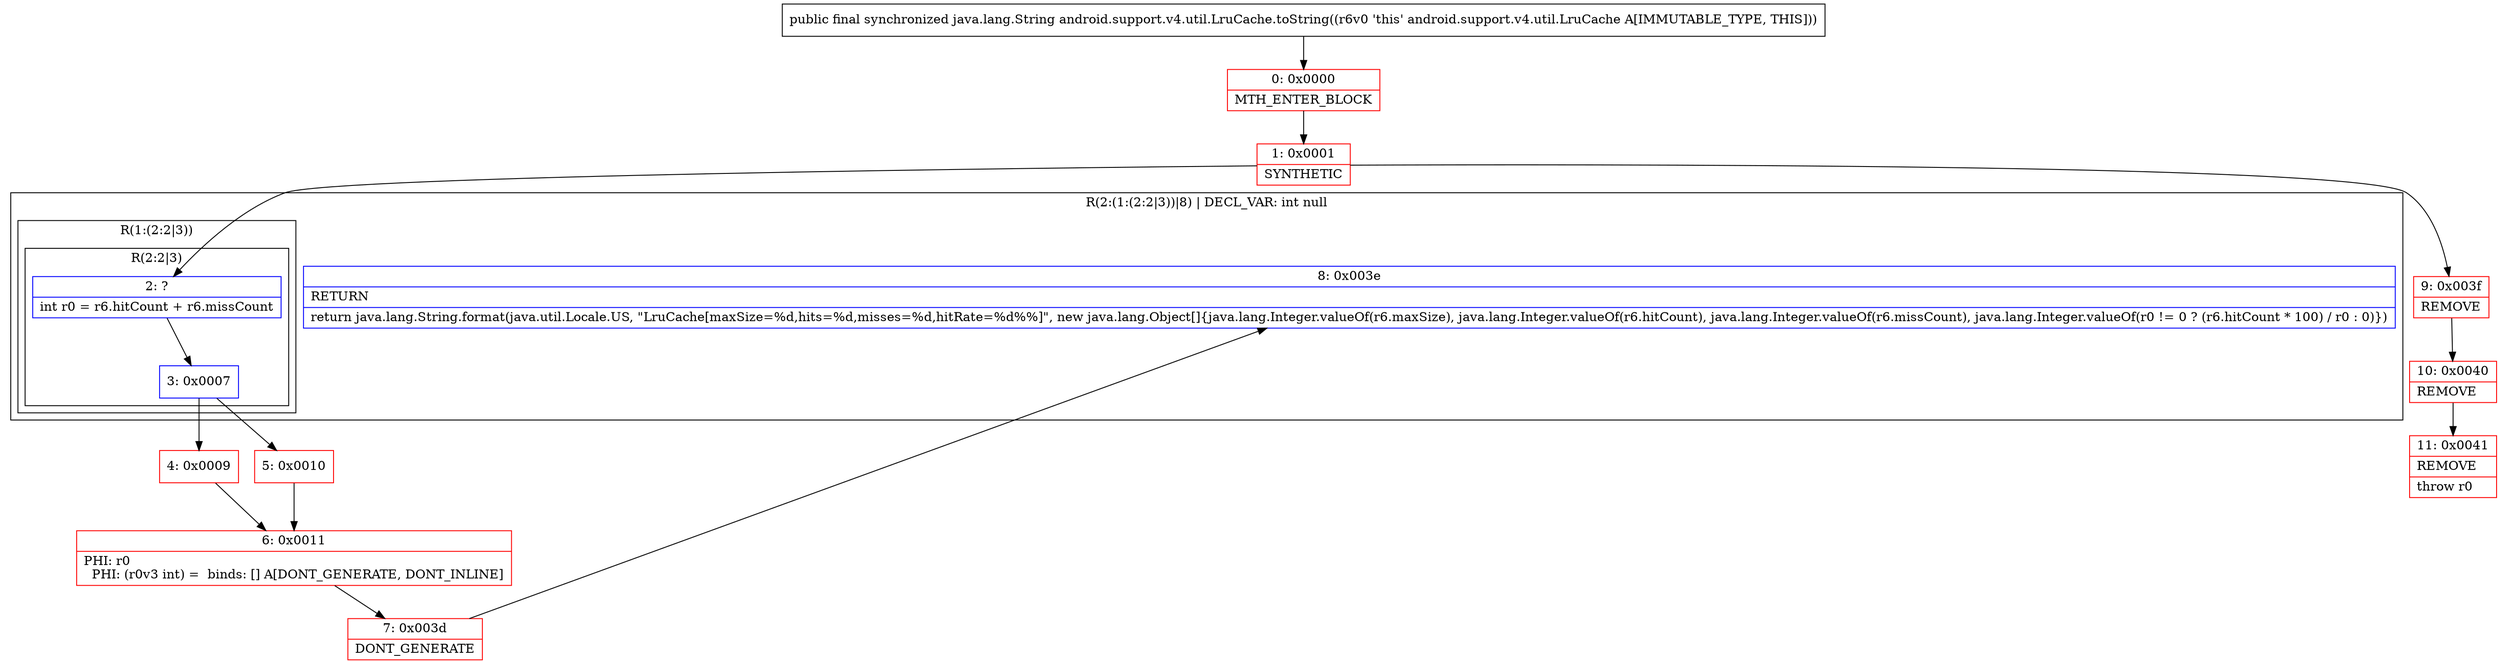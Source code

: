 digraph "CFG forandroid.support.v4.util.LruCache.toString()Ljava\/lang\/String;" {
subgraph cluster_Region_1038863888 {
label = "R(2:(1:(2:2|3))|8) | DECL_VAR: int null\l";
node [shape=record,color=blue];
subgraph cluster_Region_678575045 {
label = "R(1:(2:2|3))";
node [shape=record,color=blue];
subgraph cluster_Region_1373920515 {
label = "R(2:2|3)";
node [shape=record,color=blue];
Node_2 [shape=record,label="{2\:\ ?|int r0 = r6.hitCount + r6.missCount\l}"];
Node_3 [shape=record,label="{3\:\ 0x0007}"];
}
}
Node_8 [shape=record,label="{8\:\ 0x003e|RETURN\l|return java.lang.String.format(java.util.Locale.US, \"LruCache[maxSize=%d,hits=%d,misses=%d,hitRate=%d%%]\", new java.lang.Object[]\{java.lang.Integer.valueOf(r6.maxSize), java.lang.Integer.valueOf(r6.hitCount), java.lang.Integer.valueOf(r6.missCount), java.lang.Integer.valueOf(r0 != 0 ? (r6.hitCount * 100) \/ r0 : 0)\})\l}"];
}
Node_0 [shape=record,color=red,label="{0\:\ 0x0000|MTH_ENTER_BLOCK\l}"];
Node_1 [shape=record,color=red,label="{1\:\ 0x0001|SYNTHETIC\l}"];
Node_4 [shape=record,color=red,label="{4\:\ 0x0009}"];
Node_5 [shape=record,color=red,label="{5\:\ 0x0010}"];
Node_6 [shape=record,color=red,label="{6\:\ 0x0011|PHI: r0 \l  PHI: (r0v3 int) =  binds: [] A[DONT_GENERATE, DONT_INLINE]\l}"];
Node_7 [shape=record,color=red,label="{7\:\ 0x003d|DONT_GENERATE\l}"];
Node_9 [shape=record,color=red,label="{9\:\ 0x003f|REMOVE\l}"];
Node_10 [shape=record,color=red,label="{10\:\ 0x0040|REMOVE\l}"];
Node_11 [shape=record,color=red,label="{11\:\ 0x0041|REMOVE\l|throw r0\l}"];
MethodNode[shape=record,label="{public final synchronized java.lang.String android.support.v4.util.LruCache.toString((r6v0 'this' android.support.v4.util.LruCache A[IMMUTABLE_TYPE, THIS])) }"];
MethodNode -> Node_0;
Node_2 -> Node_3;
Node_3 -> Node_4;
Node_3 -> Node_5;
Node_0 -> Node_1;
Node_1 -> Node_2;
Node_1 -> Node_9;
Node_4 -> Node_6;
Node_5 -> Node_6;
Node_6 -> Node_7;
Node_7 -> Node_8;
Node_9 -> Node_10;
Node_10 -> Node_11;
}

